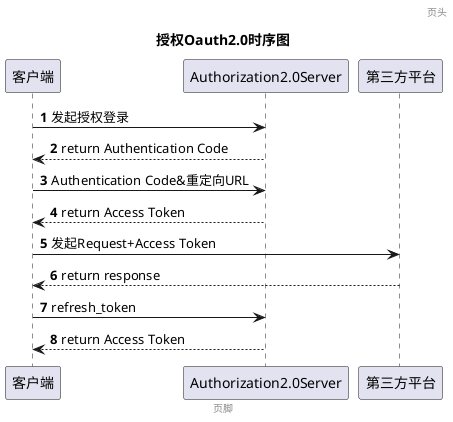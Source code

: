 @startuml
'https://plantuml.com/sequence-diagram
header 页头
title 授权Oauth2.0时序图
footer 页脚
autonumber
客户端 -> Authorization2.0Server: 发起授权登录
Authorization2.0Server--> 客户端: return Authentication Code
客户端 -> Authorization2.0Server: Authentication Code&重定向URL
Authorization2.0Server --> 客户端: return Access Token

客户端 -> 第三方平台: 发起Request+Access Token
第三方平台 --> 客户端: return response

客户端 -> Authorization2.0Server: refresh_token
Authorization2.0Server --> 客户端: return Access Token

@enduml